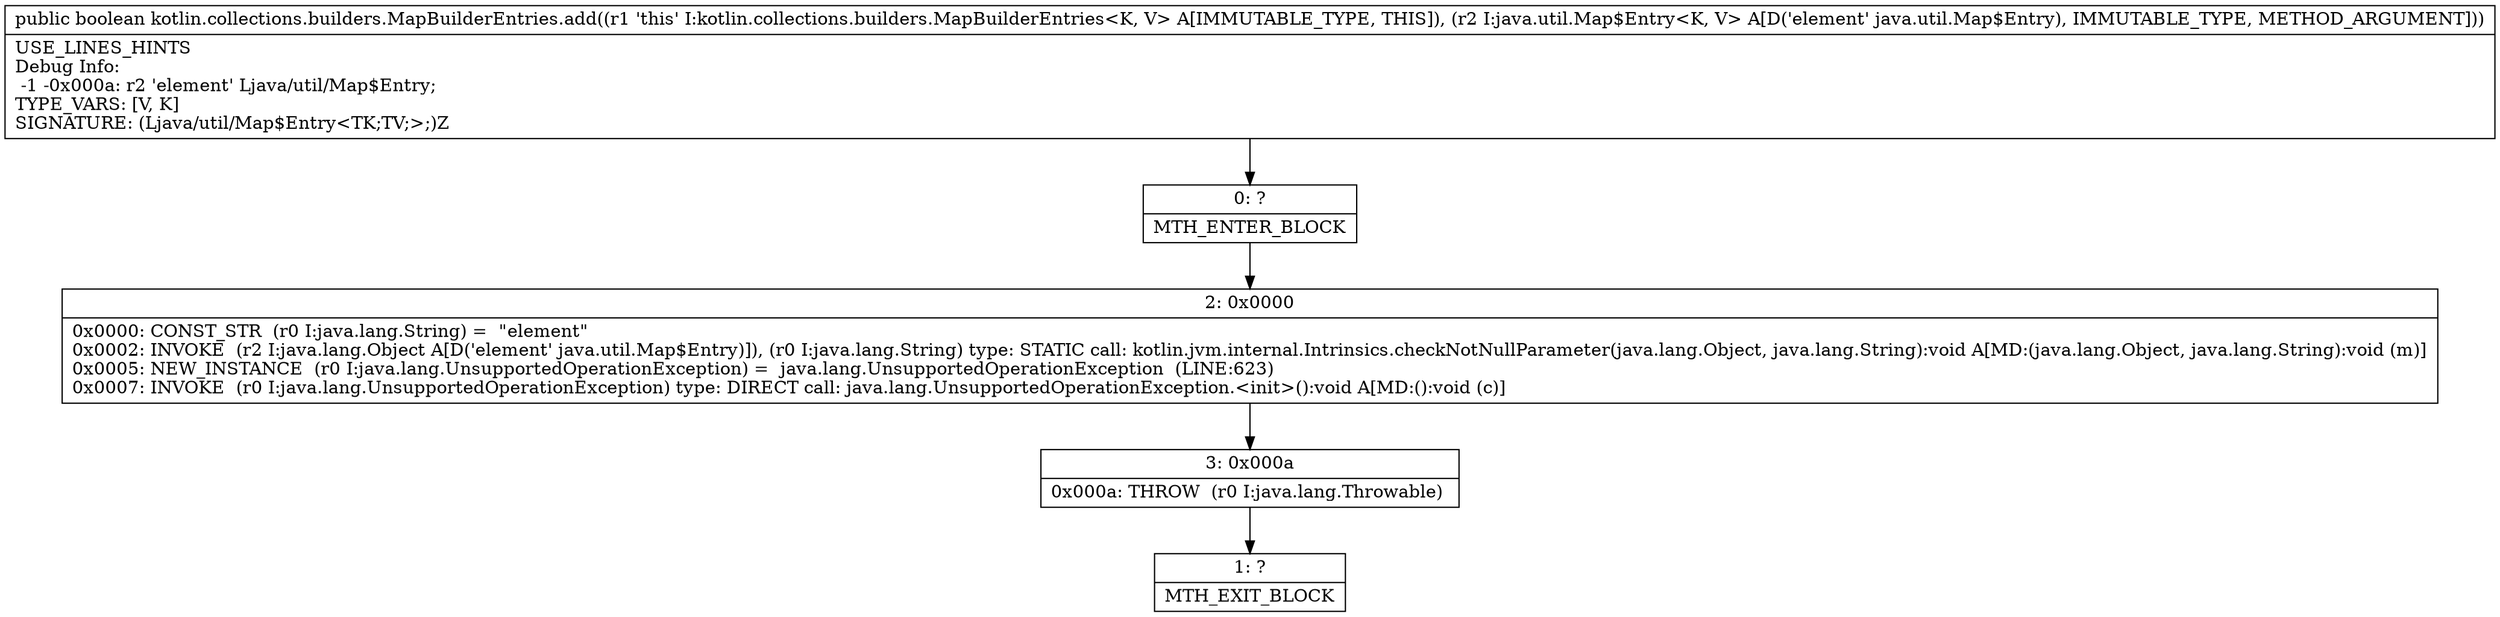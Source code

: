 digraph "CFG forkotlin.collections.builders.MapBuilderEntries.add(Ljava\/util\/Map$Entry;)Z" {
Node_0 [shape=record,label="{0\:\ ?|MTH_ENTER_BLOCK\l}"];
Node_2 [shape=record,label="{2\:\ 0x0000|0x0000: CONST_STR  (r0 I:java.lang.String) =  \"element\" \l0x0002: INVOKE  (r2 I:java.lang.Object A[D('element' java.util.Map$Entry)]), (r0 I:java.lang.String) type: STATIC call: kotlin.jvm.internal.Intrinsics.checkNotNullParameter(java.lang.Object, java.lang.String):void A[MD:(java.lang.Object, java.lang.String):void (m)]\l0x0005: NEW_INSTANCE  (r0 I:java.lang.UnsupportedOperationException) =  java.lang.UnsupportedOperationException  (LINE:623)\l0x0007: INVOKE  (r0 I:java.lang.UnsupportedOperationException) type: DIRECT call: java.lang.UnsupportedOperationException.\<init\>():void A[MD:():void (c)]\l}"];
Node_3 [shape=record,label="{3\:\ 0x000a|0x000a: THROW  (r0 I:java.lang.Throwable) \l}"];
Node_1 [shape=record,label="{1\:\ ?|MTH_EXIT_BLOCK\l}"];
MethodNode[shape=record,label="{public boolean kotlin.collections.builders.MapBuilderEntries.add((r1 'this' I:kotlin.collections.builders.MapBuilderEntries\<K, V\> A[IMMUTABLE_TYPE, THIS]), (r2 I:java.util.Map$Entry\<K, V\> A[D('element' java.util.Map$Entry), IMMUTABLE_TYPE, METHOD_ARGUMENT]))  | USE_LINES_HINTS\lDebug Info:\l  \-1 \-0x000a: r2 'element' Ljava\/util\/Map$Entry;\lTYPE_VARS: [V, K]\lSIGNATURE: (Ljava\/util\/Map$Entry\<TK;TV;\>;)Z\l}"];
MethodNode -> Node_0;Node_0 -> Node_2;
Node_2 -> Node_3;
Node_3 -> Node_1;
}

